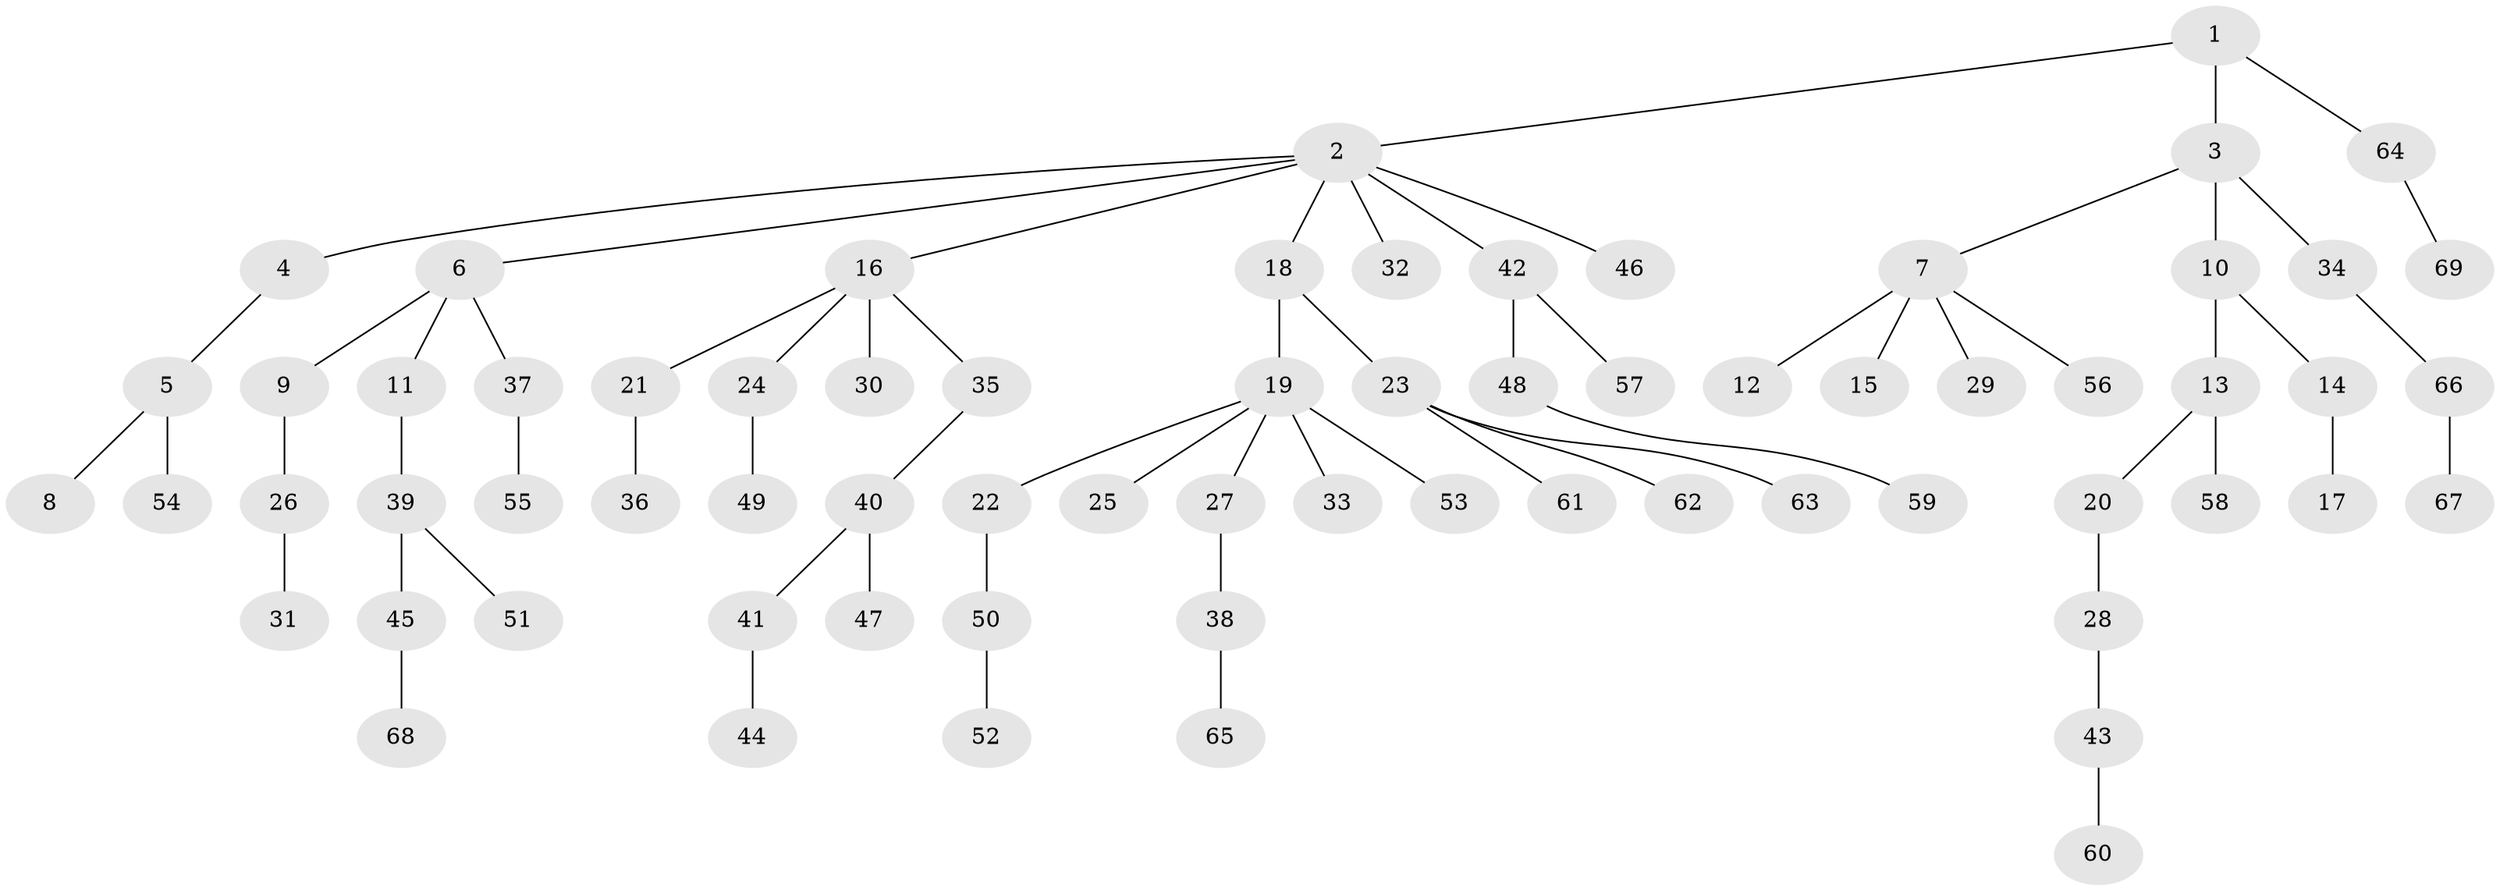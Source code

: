 // original degree distribution, {4: 0.0661764705882353, 7: 0.007352941176470588, 5: 0.029411764705882353, 3: 0.20588235294117646, 1: 0.47794117647058826, 2: 0.21323529411764705}
// Generated by graph-tools (version 1.1) at 2025/36/03/09/25 02:36:53]
// undirected, 69 vertices, 68 edges
graph export_dot {
graph [start="1"]
  node [color=gray90,style=filled];
  1;
  2;
  3;
  4;
  5;
  6;
  7;
  8;
  9;
  10;
  11;
  12;
  13;
  14;
  15;
  16;
  17;
  18;
  19;
  20;
  21;
  22;
  23;
  24;
  25;
  26;
  27;
  28;
  29;
  30;
  31;
  32;
  33;
  34;
  35;
  36;
  37;
  38;
  39;
  40;
  41;
  42;
  43;
  44;
  45;
  46;
  47;
  48;
  49;
  50;
  51;
  52;
  53;
  54;
  55;
  56;
  57;
  58;
  59;
  60;
  61;
  62;
  63;
  64;
  65;
  66;
  67;
  68;
  69;
  1 -- 2 [weight=1.0];
  1 -- 3 [weight=1.0];
  1 -- 64 [weight=1.0];
  2 -- 4 [weight=1.0];
  2 -- 6 [weight=1.0];
  2 -- 16 [weight=1.0];
  2 -- 18 [weight=1.0];
  2 -- 32 [weight=1.0];
  2 -- 42 [weight=1.0];
  2 -- 46 [weight=1.0];
  3 -- 7 [weight=1.0];
  3 -- 10 [weight=1.0];
  3 -- 34 [weight=1.0];
  4 -- 5 [weight=1.0];
  5 -- 8 [weight=1.0];
  5 -- 54 [weight=1.0];
  6 -- 9 [weight=1.0];
  6 -- 11 [weight=1.0];
  6 -- 37 [weight=1.0];
  7 -- 12 [weight=2.0];
  7 -- 15 [weight=1.0];
  7 -- 29 [weight=1.0];
  7 -- 56 [weight=1.0];
  9 -- 26 [weight=1.0];
  10 -- 13 [weight=1.0];
  10 -- 14 [weight=1.0];
  11 -- 39 [weight=1.0];
  13 -- 20 [weight=1.0];
  13 -- 58 [weight=1.0];
  14 -- 17 [weight=1.0];
  16 -- 21 [weight=1.0];
  16 -- 24 [weight=1.0];
  16 -- 30 [weight=3.0];
  16 -- 35 [weight=1.0];
  18 -- 19 [weight=1.0];
  18 -- 23 [weight=1.0];
  19 -- 22 [weight=1.0];
  19 -- 25 [weight=1.0];
  19 -- 27 [weight=1.0];
  19 -- 33 [weight=1.0];
  19 -- 53 [weight=1.0];
  20 -- 28 [weight=1.0];
  21 -- 36 [weight=1.0];
  22 -- 50 [weight=1.0];
  23 -- 61 [weight=1.0];
  23 -- 62 [weight=1.0];
  23 -- 63 [weight=1.0];
  24 -- 49 [weight=1.0];
  26 -- 31 [weight=2.0];
  27 -- 38 [weight=1.0];
  28 -- 43 [weight=1.0];
  34 -- 66 [weight=1.0];
  35 -- 40 [weight=1.0];
  37 -- 55 [weight=1.0];
  38 -- 65 [weight=1.0];
  39 -- 45 [weight=1.0];
  39 -- 51 [weight=2.0];
  40 -- 41 [weight=1.0];
  40 -- 47 [weight=1.0];
  41 -- 44 [weight=2.0];
  42 -- 48 [weight=1.0];
  42 -- 57 [weight=1.0];
  43 -- 60 [weight=1.0];
  45 -- 68 [weight=1.0];
  48 -- 59 [weight=1.0];
  50 -- 52 [weight=1.0];
  64 -- 69 [weight=1.0];
  66 -- 67 [weight=1.0];
}
